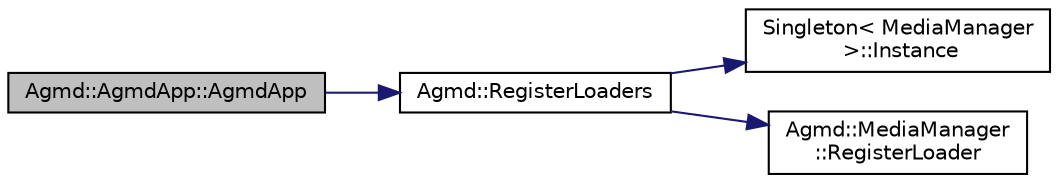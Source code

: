 digraph "Agmd::AgmdApp::AgmdApp"
{
  edge [fontname="Helvetica",fontsize="10",labelfontname="Helvetica",labelfontsize="10"];
  node [fontname="Helvetica",fontsize="10",shape=record];
  rankdir="LR";
  Node1 [label="Agmd::AgmdApp::AgmdApp",height=0.2,width=0.4,color="black", fillcolor="grey75", style="filled" fontcolor="black"];
  Node1 -> Node2 [color="midnightblue",fontsize="10",style="solid"];
  Node2 [label="Agmd::RegisterLoaders",height=0.2,width=0.4,color="black", fillcolor="white", style="filled",URL="$namespace_agmd.html#a45406e797fe9b6f1d217fe166b1d6328"];
  Node2 -> Node3 [color="midnightblue",fontsize="10",style="solid"];
  Node3 [label="Singleton\< MediaManager\l \>::Instance",height=0.2,width=0.4,color="black", fillcolor="white", style="filled",URL="$class_singleton.html#a131e87528259529400d58b6df5d9743c"];
  Node2 -> Node4 [color="midnightblue",fontsize="10",style="solid"];
  Node4 [label="Agmd::MediaManager\l::RegisterLoader",height=0.2,width=0.4,color="black", fillcolor="white", style="filled",URL="$class_agmd_1_1_media_manager.html#a3304ce9c6606b20e4580ac5f0207f0f6"];
}
